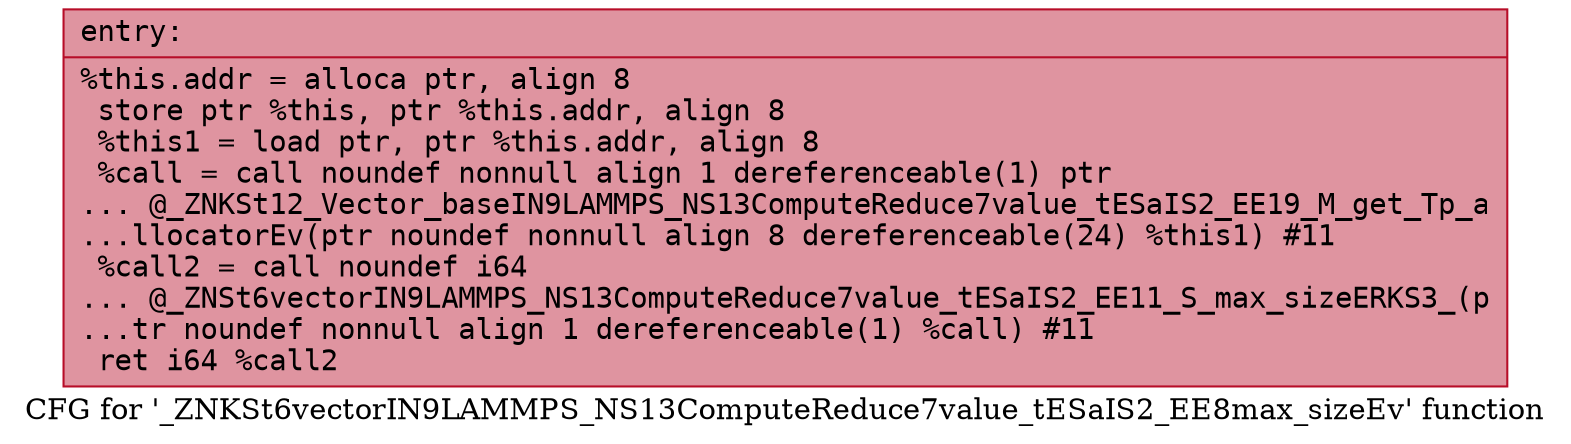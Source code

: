 digraph "CFG for '_ZNKSt6vectorIN9LAMMPS_NS13ComputeReduce7value_tESaIS2_EE8max_sizeEv' function" {
	label="CFG for '_ZNKSt6vectorIN9LAMMPS_NS13ComputeReduce7value_tESaIS2_EE8max_sizeEv' function";

	Node0x559140358ed0 [shape=record,color="#b70d28ff", style=filled, fillcolor="#b70d2870" fontname="Courier",label="{entry:\l|  %this.addr = alloca ptr, align 8\l  store ptr %this, ptr %this.addr, align 8\l  %this1 = load ptr, ptr %this.addr, align 8\l  %call = call noundef nonnull align 1 dereferenceable(1) ptr\l... @_ZNKSt12_Vector_baseIN9LAMMPS_NS13ComputeReduce7value_tESaIS2_EE19_M_get_Tp_a\l...llocatorEv(ptr noundef nonnull align 8 dereferenceable(24) %this1) #11\l  %call2 = call noundef i64\l... @_ZNSt6vectorIN9LAMMPS_NS13ComputeReduce7value_tESaIS2_EE11_S_max_sizeERKS3_(p\l...tr noundef nonnull align 1 dereferenceable(1) %call) #11\l  ret i64 %call2\l}"];
}
